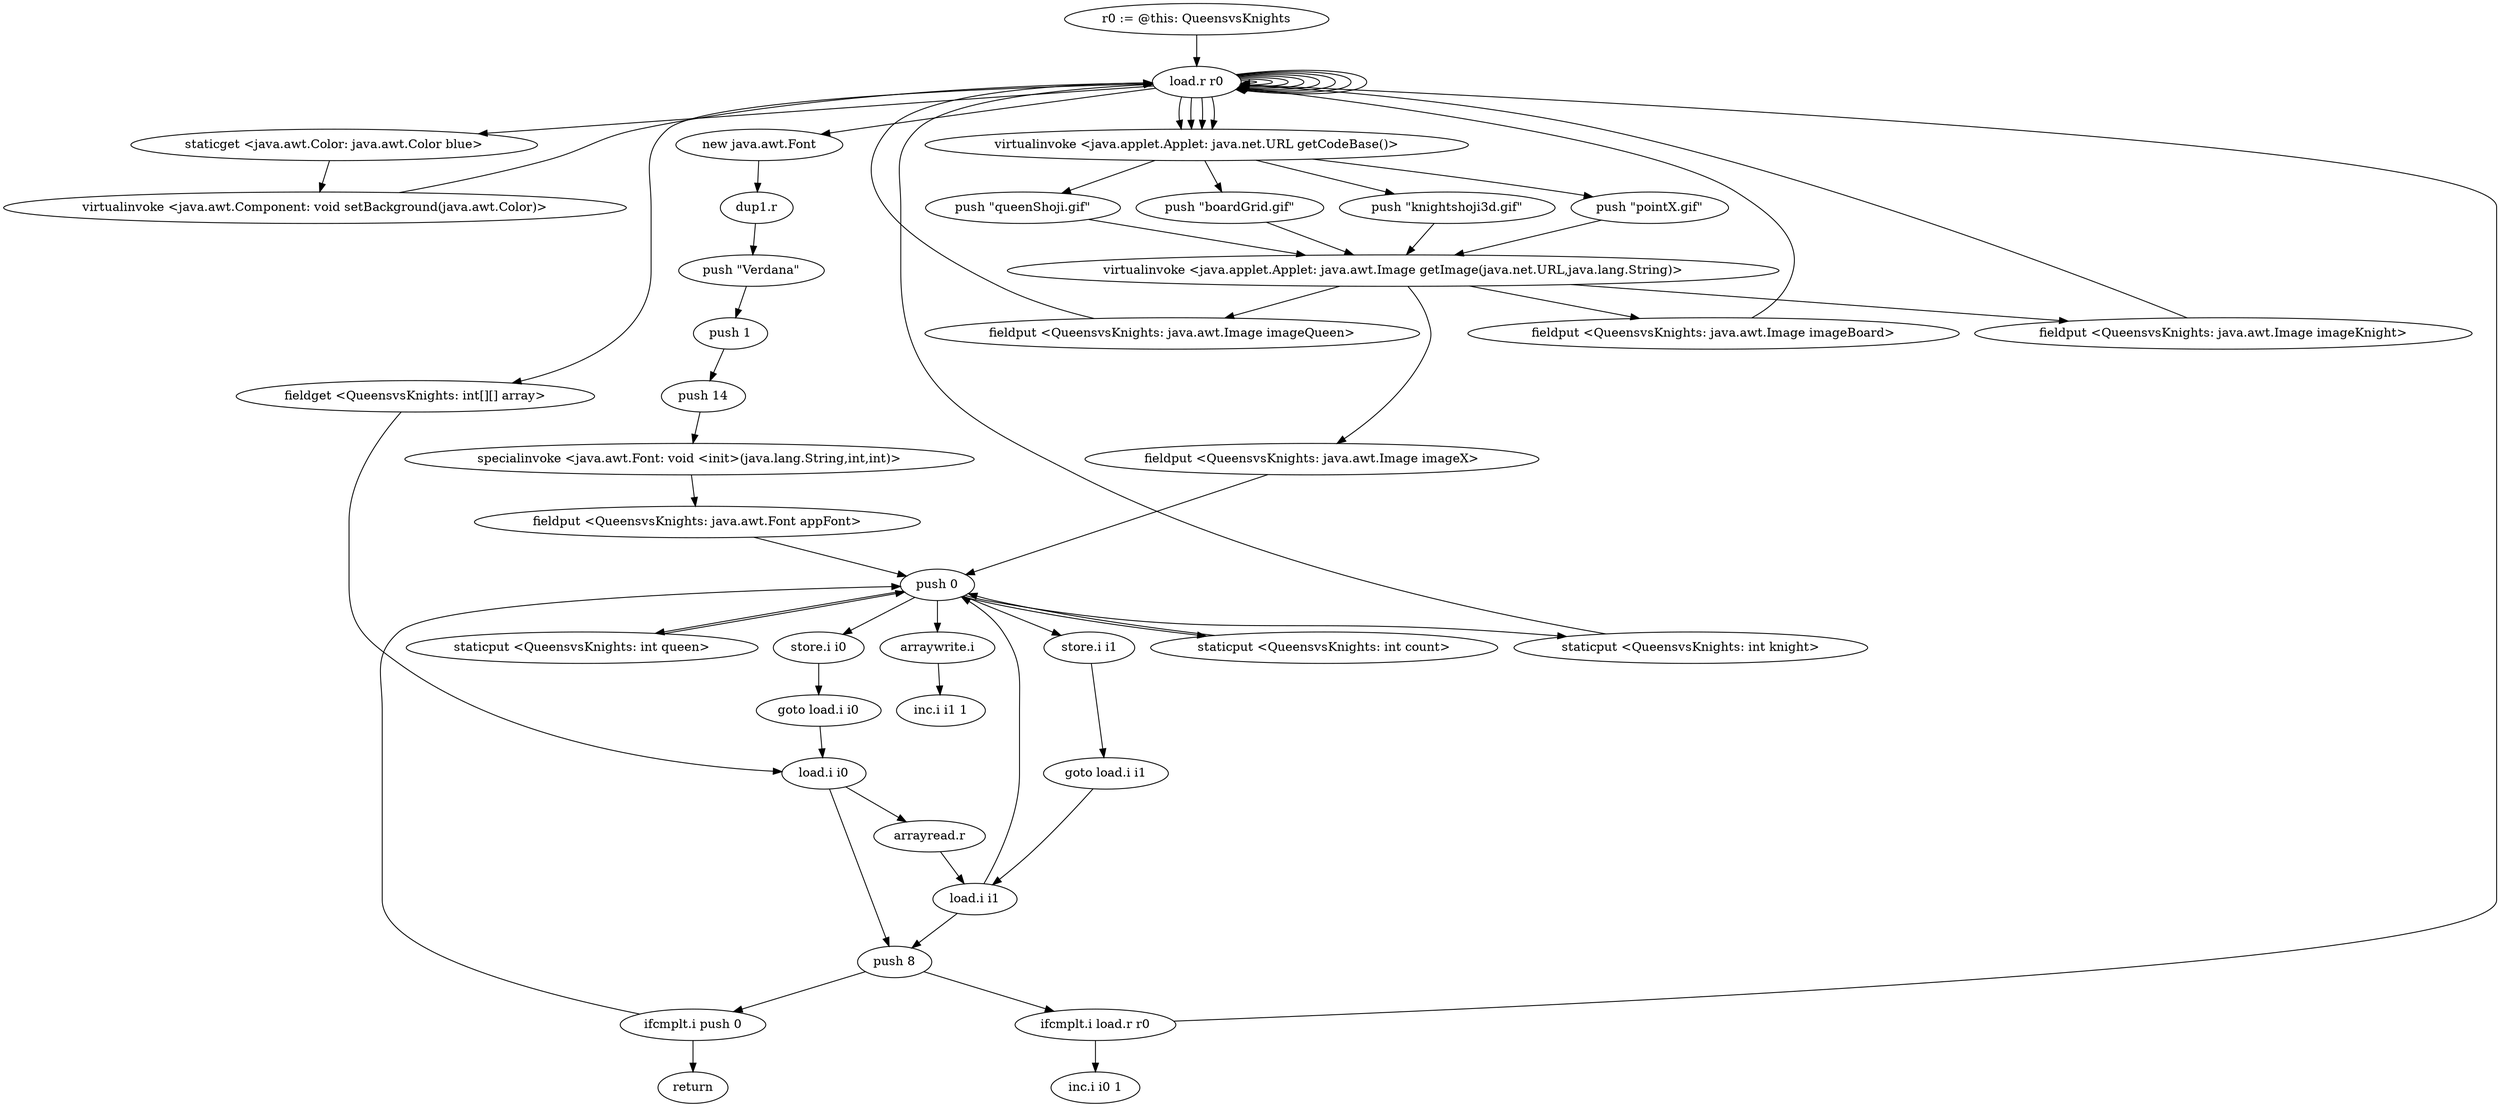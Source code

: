 digraph "" {
    "r0 := @this: QueensvsKnights"
    "load.r r0"
    "r0 := @this: QueensvsKnights"->"load.r r0";
    "staticget <java.awt.Color: java.awt.Color blue>"
    "load.r r0"->"staticget <java.awt.Color: java.awt.Color blue>";
    "virtualinvoke <java.awt.Component: void setBackground(java.awt.Color)>"
    "staticget <java.awt.Color: java.awt.Color blue>"->"virtualinvoke <java.awt.Component: void setBackground(java.awt.Color)>";
    "virtualinvoke <java.awt.Component: void setBackground(java.awt.Color)>"->"load.r r0";
    "new java.awt.Font"
    "load.r r0"->"new java.awt.Font";
    "dup1.r"
    "new java.awt.Font"->"dup1.r";
    "push \"Verdana\""
    "dup1.r"->"push \"Verdana\"";
    "push 1"
    "push \"Verdana\""->"push 1";
    "push 14"
    "push 1"->"push 14";
    "specialinvoke <java.awt.Font: void <init>(java.lang.String,int,int)>"
    "push 14"->"specialinvoke <java.awt.Font: void <init>(java.lang.String,int,int)>";
    "fieldput <QueensvsKnights: java.awt.Font appFont>"
    "specialinvoke <java.awt.Font: void <init>(java.lang.String,int,int)>"->"fieldput <QueensvsKnights: java.awt.Font appFont>";
    "push 0"
    "fieldput <QueensvsKnights: java.awt.Font appFont>"->"push 0";
    "staticput <QueensvsKnights: int count>"
    "push 0"->"staticput <QueensvsKnights: int count>";
    "staticput <QueensvsKnights: int count>"->"push 0";
    "staticput <QueensvsKnights: int queen>"
    "push 0"->"staticput <QueensvsKnights: int queen>";
    "staticput <QueensvsKnights: int queen>"->"push 0";
    "staticput <QueensvsKnights: int knight>"
    "push 0"->"staticput <QueensvsKnights: int knight>";
    "staticput <QueensvsKnights: int knight>"->"load.r r0";
    "load.r r0"->"load.r r0";
    "load.r r0"->"load.r r0";
    "virtualinvoke <java.applet.Applet: java.net.URL getCodeBase()>"
    "load.r r0"->"virtualinvoke <java.applet.Applet: java.net.URL getCodeBase()>";
    "push \"queenShoji.gif\""
    "virtualinvoke <java.applet.Applet: java.net.URL getCodeBase()>"->"push \"queenShoji.gif\"";
    "virtualinvoke <java.applet.Applet: java.awt.Image getImage(java.net.URL,java.lang.String)>"
    "push \"queenShoji.gif\""->"virtualinvoke <java.applet.Applet: java.awt.Image getImage(java.net.URL,java.lang.String)>";
    "fieldput <QueensvsKnights: java.awt.Image imageQueen>"
    "virtualinvoke <java.applet.Applet: java.awt.Image getImage(java.net.URL,java.lang.String)>"->"fieldput <QueensvsKnights: java.awt.Image imageQueen>";
    "fieldput <QueensvsKnights: java.awt.Image imageQueen>"->"load.r r0";
    "load.r r0"->"load.r r0";
    "load.r r0"->"load.r r0";
    "load.r r0"->"virtualinvoke <java.applet.Applet: java.net.URL getCodeBase()>";
    "push \"boardGrid.gif\""
    "virtualinvoke <java.applet.Applet: java.net.URL getCodeBase()>"->"push \"boardGrid.gif\"";
    "push \"boardGrid.gif\""->"virtualinvoke <java.applet.Applet: java.awt.Image getImage(java.net.URL,java.lang.String)>";
    "fieldput <QueensvsKnights: java.awt.Image imageBoard>"
    "virtualinvoke <java.applet.Applet: java.awt.Image getImage(java.net.URL,java.lang.String)>"->"fieldput <QueensvsKnights: java.awt.Image imageBoard>";
    "fieldput <QueensvsKnights: java.awt.Image imageBoard>"->"load.r r0";
    "load.r r0"->"load.r r0";
    "load.r r0"->"load.r r0";
    "load.r r0"->"virtualinvoke <java.applet.Applet: java.net.URL getCodeBase()>";
    "push \"knightshoji3d.gif\""
    "virtualinvoke <java.applet.Applet: java.net.URL getCodeBase()>"->"push \"knightshoji3d.gif\"";
    "push \"knightshoji3d.gif\""->"virtualinvoke <java.applet.Applet: java.awt.Image getImage(java.net.URL,java.lang.String)>";
    "fieldput <QueensvsKnights: java.awt.Image imageKnight>"
    "virtualinvoke <java.applet.Applet: java.awt.Image getImage(java.net.URL,java.lang.String)>"->"fieldput <QueensvsKnights: java.awt.Image imageKnight>";
    "fieldput <QueensvsKnights: java.awt.Image imageKnight>"->"load.r r0";
    "load.r r0"->"load.r r0";
    "load.r r0"->"load.r r0";
    "load.r r0"->"virtualinvoke <java.applet.Applet: java.net.URL getCodeBase()>";
    "push \"pointX.gif\""
    "virtualinvoke <java.applet.Applet: java.net.URL getCodeBase()>"->"push \"pointX.gif\"";
    "push \"pointX.gif\""->"virtualinvoke <java.applet.Applet: java.awt.Image getImage(java.net.URL,java.lang.String)>";
    "fieldput <QueensvsKnights: java.awt.Image imageX>"
    "virtualinvoke <java.applet.Applet: java.awt.Image getImage(java.net.URL,java.lang.String)>"->"fieldput <QueensvsKnights: java.awt.Image imageX>";
    "fieldput <QueensvsKnights: java.awt.Image imageX>"->"push 0";
    "store.i i0"
    "push 0"->"store.i i0";
    "goto load.i i0"
    "store.i i0"->"goto load.i i0";
    "load.i i0"
    "goto load.i i0"->"load.i i0";
    "push 8"
    "load.i i0"->"push 8";
    "ifcmplt.i push 0"
    "push 8"->"ifcmplt.i push 0";
    "return"
    "ifcmplt.i push 0"->"return";
    "ifcmplt.i push 0"->"push 0";
    "store.i i1"
    "push 0"->"store.i i1";
    "goto load.i i1"
    "store.i i1"->"goto load.i i1";
    "load.i i1"
    "goto load.i i1"->"load.i i1";
    "load.i i1"->"push 8";
    "ifcmplt.i load.r r0"
    "push 8"->"ifcmplt.i load.r r0";
    "inc.i i0 1"
    "ifcmplt.i load.r r0"->"inc.i i0 1";
    "ifcmplt.i load.r r0"->"load.r r0";
    "fieldget <QueensvsKnights: int[][] array>"
    "load.r r0"->"fieldget <QueensvsKnights: int[][] array>";
    "fieldget <QueensvsKnights: int[][] array>"->"load.i i0";
    "arrayread.r"
    "load.i i0"->"arrayread.r";
    "arrayread.r"->"load.i i1";
    "load.i i1"->"push 0";
    "arraywrite.i"
    "push 0"->"arraywrite.i";
    "inc.i i1 1"
    "arraywrite.i"->"inc.i i1 1";
}

